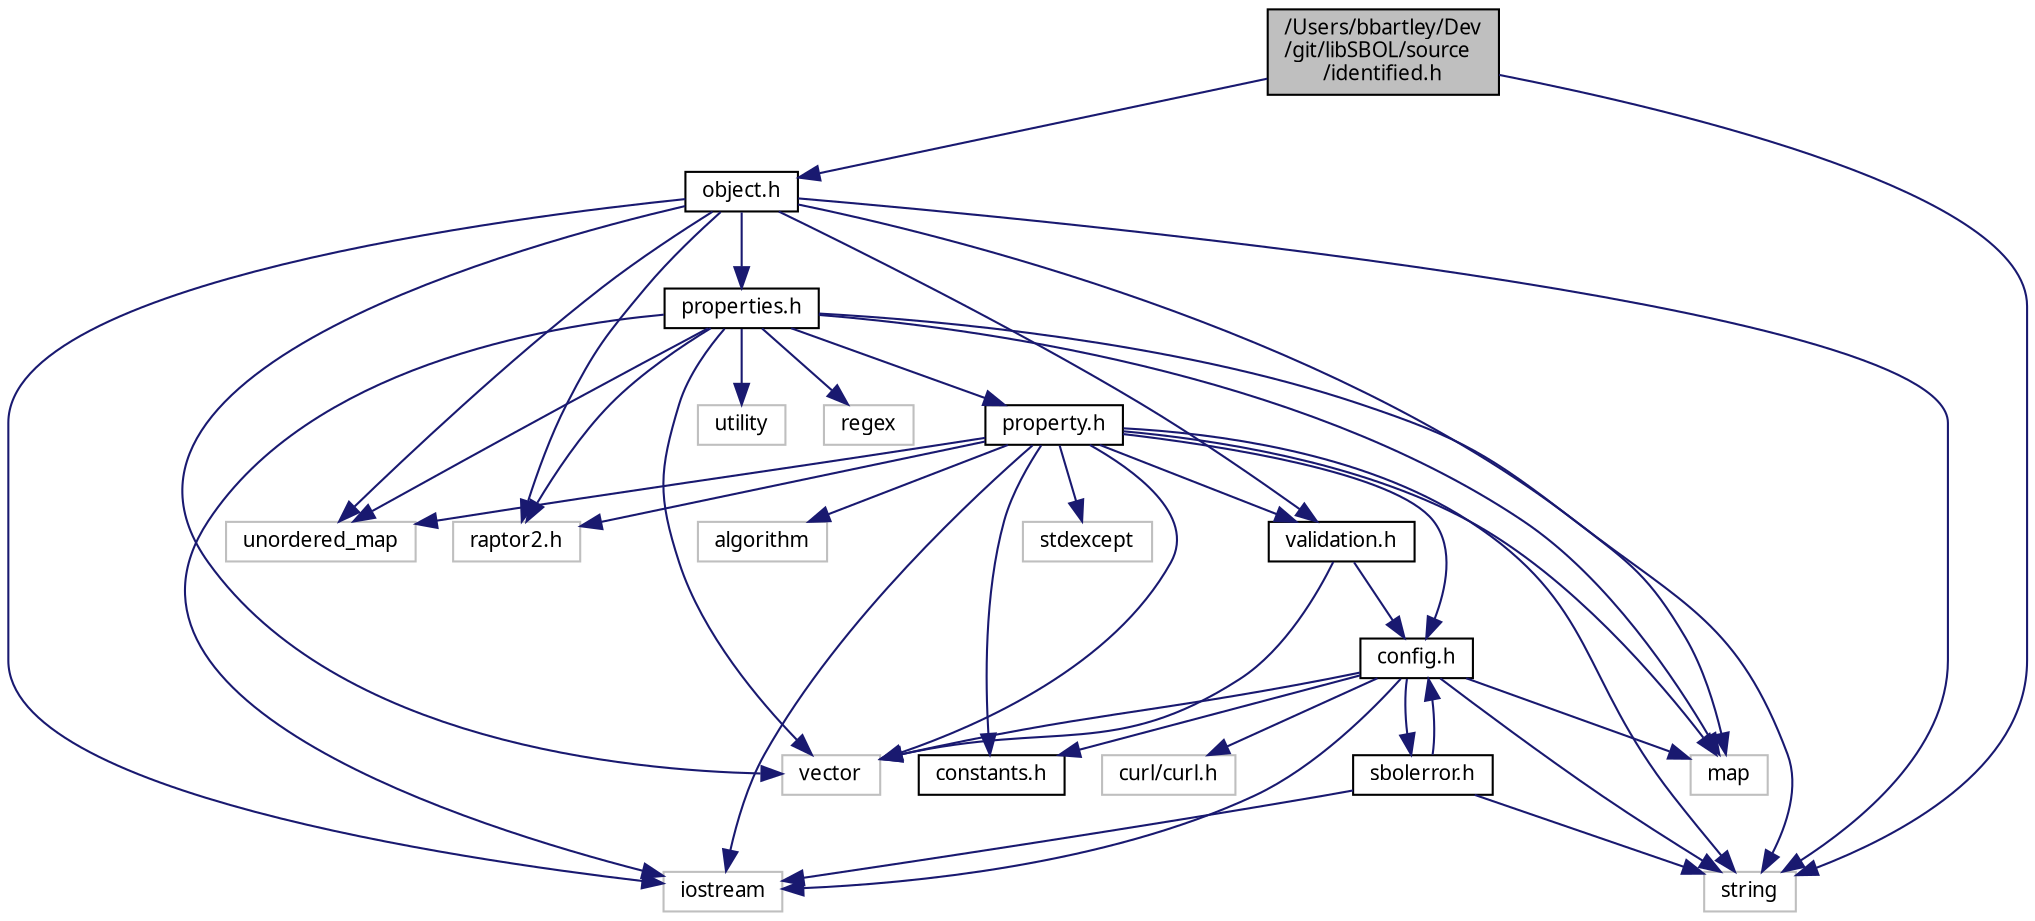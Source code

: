 digraph "/Users/bbartley/Dev/git/libSBOL/source/identified.h"
{
  edge [fontname="FreeSans.ttf",fontsize="10",labelfontname="FreeSans.ttf",labelfontsize="10"];
  node [fontname="FreeSans.ttf",fontsize="10",shape=record];
  Node0 [label="/Users/bbartley/Dev\l/git/libSBOL/source\l/identified.h",height=0.2,width=0.4,color="black", fillcolor="grey75", style="filled", fontcolor="black"];
  Node0 -> Node1 [color="midnightblue",fontsize="10",style="solid",fontname="FreeSans.ttf"];
  Node1 [label="object.h",height=0.2,width=0.4,color="black", fillcolor="white", style="filled",URL="$object_8h.html",tooltip="SBOLObject class (a low-level, abstract class) "];
  Node1 -> Node2 [color="midnightblue",fontsize="10",style="solid",fontname="FreeSans.ttf"];
  Node2 [label="validation.h",height=0.2,width=0.4,color="black", fillcolor="white", style="filled",URL="$validation_8h.html",tooltip="Validation rules. "];
  Node2 -> Node3 [color="midnightblue",fontsize="10",style="solid",fontname="FreeSans.ttf"];
  Node3 [label="vector",height=0.2,width=0.4,color="grey75", fillcolor="white", style="filled"];
  Node2 -> Node4 [color="midnightblue",fontsize="10",style="solid",fontname="FreeSans.ttf"];
  Node4 [label="config.h",height=0.2,width=0.4,color="black", fillcolor="white", style="filled",URL="$config_8h.html",tooltip="Global library options and configuration methods. "];
  Node4 -> Node5 [color="midnightblue",fontsize="10",style="solid",fontname="FreeSans.ttf"];
  Node5 [label="sbolerror.h",height=0.2,width=0.4,color="black", fillcolor="white", style="filled",URL="$sbolerror_8h.html",tooltip="SBOLError class and error codes. "];
  Node5 -> Node4 [color="midnightblue",fontsize="10",style="solid",fontname="FreeSans.ttf"];
  Node5 -> Node6 [color="midnightblue",fontsize="10",style="solid",fontname="FreeSans.ttf"];
  Node6 [label="string",height=0.2,width=0.4,color="grey75", fillcolor="white", style="filled"];
  Node5 -> Node7 [color="midnightblue",fontsize="10",style="solid",fontname="FreeSans.ttf"];
  Node7 [label="iostream",height=0.2,width=0.4,color="grey75", fillcolor="white", style="filled"];
  Node4 -> Node8 [color="midnightblue",fontsize="10",style="solid",fontname="FreeSans.ttf"];
  Node8 [label="constants.h",height=0.2,width=0.4,color="black", fillcolor="white", style="filled",URL="$constants_8h.html",tooltip="Users of libSBOL may find in this file useful and important symbols corresponding to commonly used on..."];
  Node4 -> Node6 [color="midnightblue",fontsize="10",style="solid",fontname="FreeSans.ttf"];
  Node4 -> Node9 [color="midnightblue",fontsize="10",style="solid",fontname="FreeSans.ttf"];
  Node9 [label="map",height=0.2,width=0.4,color="grey75", fillcolor="white", style="filled"];
  Node4 -> Node3 [color="midnightblue",fontsize="10",style="solid",fontname="FreeSans.ttf"];
  Node4 -> Node10 [color="midnightblue",fontsize="10",style="solid",fontname="FreeSans.ttf"];
  Node10 [label="curl/curl.h",height=0.2,width=0.4,color="grey75", fillcolor="white", style="filled"];
  Node4 -> Node7 [color="midnightblue",fontsize="10",style="solid",fontname="FreeSans.ttf"];
  Node1 -> Node11 [color="midnightblue",fontsize="10",style="solid",fontname="FreeSans.ttf"];
  Node11 [label="properties.h",height=0.2,width=0.4,color="black", fillcolor="white", style="filled",URL="$properties_8h.html",tooltip="Property template classes (eg, TextProperty, URIProperty, IntProperty) "];
  Node11 -> Node12 [color="midnightblue",fontsize="10",style="solid",fontname="FreeSans.ttf"];
  Node12 [label="property.h",height=0.2,width=0.4,color="black", fillcolor="white", style="filled",URL="$property_8h.html",tooltip="Property template classes (eg, TextProperty, URIProperty, IntProperty) "];
  Node12 -> Node8 [color="midnightblue",fontsize="10",style="solid",fontname="FreeSans.ttf"];
  Node12 -> Node4 [color="midnightblue",fontsize="10",style="solid",fontname="FreeSans.ttf"];
  Node12 -> Node2 [color="midnightblue",fontsize="10",style="solid",fontname="FreeSans.ttf"];
  Node12 -> Node13 [color="midnightblue",fontsize="10",style="solid",fontname="FreeSans.ttf"];
  Node13 [label="raptor2.h",height=0.2,width=0.4,color="grey75", fillcolor="white", style="filled"];
  Node12 -> Node6 [color="midnightblue",fontsize="10",style="solid",fontname="FreeSans.ttf"];
  Node12 -> Node3 [color="midnightblue",fontsize="10",style="solid",fontname="FreeSans.ttf"];
  Node12 -> Node7 [color="midnightblue",fontsize="10",style="solid",fontname="FreeSans.ttf"];
  Node12 -> Node9 [color="midnightblue",fontsize="10",style="solid",fontname="FreeSans.ttf"];
  Node12 -> Node14 [color="midnightblue",fontsize="10",style="solid",fontname="FreeSans.ttf"];
  Node14 [label="unordered_map",height=0.2,width=0.4,color="grey75", fillcolor="white", style="filled"];
  Node12 -> Node15 [color="midnightblue",fontsize="10",style="solid",fontname="FreeSans.ttf"];
  Node15 [label="stdexcept",height=0.2,width=0.4,color="grey75", fillcolor="white", style="filled"];
  Node12 -> Node16 [color="midnightblue",fontsize="10",style="solid",fontname="FreeSans.ttf"];
  Node16 [label="algorithm",height=0.2,width=0.4,color="grey75", fillcolor="white", style="filled"];
  Node11 -> Node13 [color="midnightblue",fontsize="10",style="solid",fontname="FreeSans.ttf"];
  Node11 -> Node6 [color="midnightblue",fontsize="10",style="solid",fontname="FreeSans.ttf"];
  Node11 -> Node3 [color="midnightblue",fontsize="10",style="solid",fontname="FreeSans.ttf"];
  Node11 -> Node7 [color="midnightblue",fontsize="10",style="solid",fontname="FreeSans.ttf"];
  Node11 -> Node9 [color="midnightblue",fontsize="10",style="solid",fontname="FreeSans.ttf"];
  Node11 -> Node14 [color="midnightblue",fontsize="10",style="solid",fontname="FreeSans.ttf"];
  Node11 -> Node17 [color="midnightblue",fontsize="10",style="solid",fontname="FreeSans.ttf"];
  Node17 [label="utility",height=0.2,width=0.4,color="grey75", fillcolor="white", style="filled"];
  Node11 -> Node18 [color="midnightblue",fontsize="10",style="solid",fontname="FreeSans.ttf"];
  Node18 [label="regex",height=0.2,width=0.4,color="grey75", fillcolor="white", style="filled"];
  Node1 -> Node13 [color="midnightblue",fontsize="10",style="solid",fontname="FreeSans.ttf"];
  Node1 -> Node6 [color="midnightblue",fontsize="10",style="solid",fontname="FreeSans.ttf"];
  Node1 -> Node3 [color="midnightblue",fontsize="10",style="solid",fontname="FreeSans.ttf"];
  Node1 -> Node7 [color="midnightblue",fontsize="10",style="solid",fontname="FreeSans.ttf"];
  Node1 -> Node9 [color="midnightblue",fontsize="10",style="solid",fontname="FreeSans.ttf"];
  Node1 -> Node14 [color="midnightblue",fontsize="10",style="solid",fontname="FreeSans.ttf"];
  Node0 -> Node6 [color="midnightblue",fontsize="10",style="solid",fontname="FreeSans.ttf"];
}
